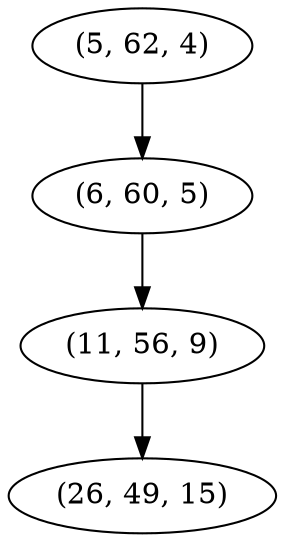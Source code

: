 digraph tree {
    "(5, 62, 4)";
    "(6, 60, 5)";
    "(11, 56, 9)";
    "(26, 49, 15)";
    "(5, 62, 4)" -> "(6, 60, 5)";
    "(6, 60, 5)" -> "(11, 56, 9)";
    "(11, 56, 9)" -> "(26, 49, 15)";
}
